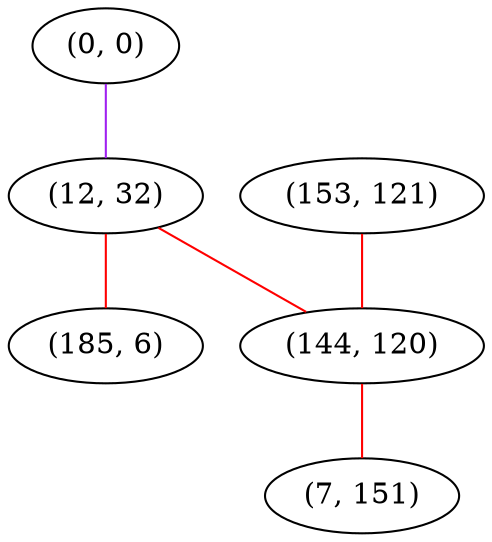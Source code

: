 graph "" {
"(0, 0)";
"(12, 32)";
"(185, 6)";
"(153, 121)";
"(144, 120)";
"(7, 151)";
"(0, 0)" -- "(12, 32)"  [color=purple, key=0, weight=4];
"(12, 32)" -- "(144, 120)"  [color=red, key=0, weight=1];
"(12, 32)" -- "(185, 6)"  [color=red, key=0, weight=1];
"(153, 121)" -- "(144, 120)"  [color=red, key=0, weight=1];
"(144, 120)" -- "(7, 151)"  [color=red, key=0, weight=1];
}
